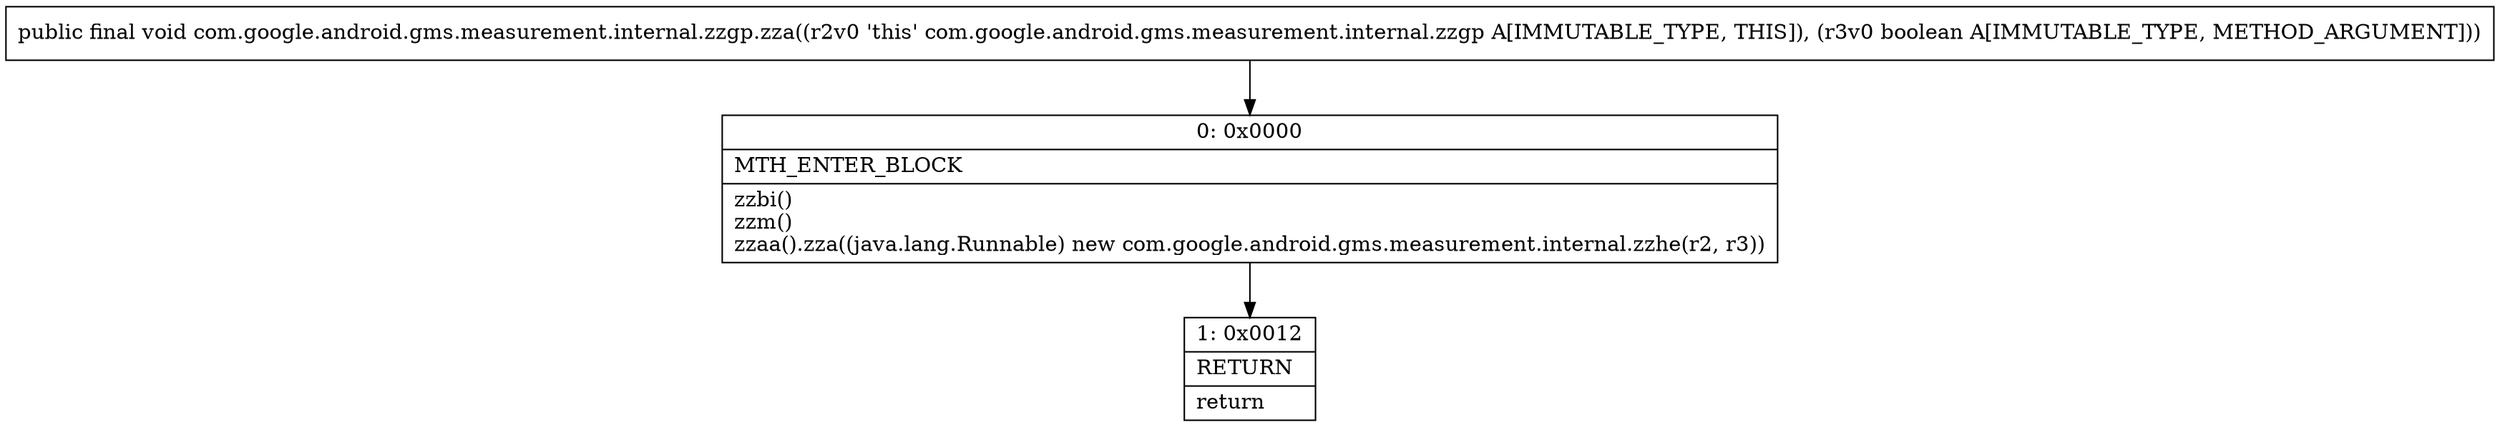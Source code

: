 digraph "CFG forcom.google.android.gms.measurement.internal.zzgp.zza(Z)V" {
Node_0 [shape=record,label="{0\:\ 0x0000|MTH_ENTER_BLOCK\l|zzbi()\lzzm()\lzzaa().zza((java.lang.Runnable) new com.google.android.gms.measurement.internal.zzhe(r2, r3))\l}"];
Node_1 [shape=record,label="{1\:\ 0x0012|RETURN\l|return\l}"];
MethodNode[shape=record,label="{public final void com.google.android.gms.measurement.internal.zzgp.zza((r2v0 'this' com.google.android.gms.measurement.internal.zzgp A[IMMUTABLE_TYPE, THIS]), (r3v0 boolean A[IMMUTABLE_TYPE, METHOD_ARGUMENT])) }"];
MethodNode -> Node_0;
Node_0 -> Node_1;
}

